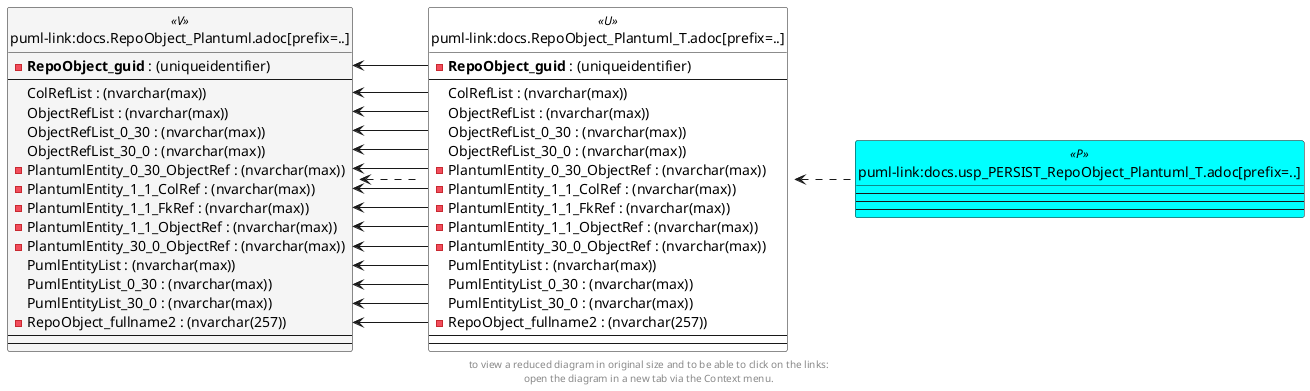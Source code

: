 @startuml
left to right direction
'top to bottom direction
hide circle
'avoide "." issues:
set namespaceSeparator none


skinparam class {
  BackgroundColor White
  BackgroundColor<<FN>> Yellow
  BackgroundColor<<FS>> Yellow
  BackgroundColor<<FT>> LightGray
  BackgroundColor<<IF>> Yellow
  BackgroundColor<<IS>> Yellow
  BackgroundColor<<P>> Aqua
  BackgroundColor<<PC>> Aqua
  BackgroundColor<<SN>> Yellow
  BackgroundColor<<SO>> SlateBlue
  BackgroundColor<<TF>> LightGray
  BackgroundColor<<TR>> Tomato
  BackgroundColor<<U>> White
  BackgroundColor<<V>> WhiteSmoke
  BackgroundColor<<X>> Aqua
}


entity "puml-link:docs.RepoObject_Plantuml.adoc[prefix=..]" as docs.RepoObject_Plantuml << V >> {
  - **RepoObject_guid** : (uniqueidentifier)
  --
  ColRefList : (nvarchar(max))
  ObjectRefList : (nvarchar(max))
  ObjectRefList_0_30 : (nvarchar(max))
  ObjectRefList_30_0 : (nvarchar(max))
  - PlantumlEntity_0_30_ObjectRef : (nvarchar(max))
  - PlantumlEntity_1_1_ColRef : (nvarchar(max))
  - PlantumlEntity_1_1_FkRef : (nvarchar(max))
  - PlantumlEntity_1_1_ObjectRef : (nvarchar(max))
  - PlantumlEntity_30_0_ObjectRef : (nvarchar(max))
  PumlEntityList : (nvarchar(max))
  PumlEntityList_0_30 : (nvarchar(max))
  PumlEntityList_30_0 : (nvarchar(max))
  - RepoObject_fullname2 : (nvarchar(257))
  --
  --
}

entity "puml-link:docs.RepoObject_Plantuml_T.adoc[prefix=..]" as docs.RepoObject_Plantuml_T << U >> {
  - **RepoObject_guid** : (uniqueidentifier)
  --
  ColRefList : (nvarchar(max))
  ObjectRefList : (nvarchar(max))
  ObjectRefList_0_30 : (nvarchar(max))
  ObjectRefList_30_0 : (nvarchar(max))
  - PlantumlEntity_0_30_ObjectRef : (nvarchar(max))
  - PlantumlEntity_1_1_ColRef : (nvarchar(max))
  - PlantumlEntity_1_1_FkRef : (nvarchar(max))
  - PlantumlEntity_1_1_ObjectRef : (nvarchar(max))
  - PlantumlEntity_30_0_ObjectRef : (nvarchar(max))
  PumlEntityList : (nvarchar(max))
  PumlEntityList_0_30 : (nvarchar(max))
  PumlEntityList_30_0 : (nvarchar(max))
  - RepoObject_fullname2 : (nvarchar(257))
  --
  --
}

entity "puml-link:docs.usp_PERSIST_RepoObject_Plantuml_T.adoc[prefix=..]" as docs.usp_PERSIST_RepoObject_Plantuml_T << P >> {
  --
  --
  --
}

docs.RepoObject_Plantuml <.. docs.RepoObject_Plantuml_T
docs.RepoObject_Plantuml_T <.. docs.usp_PERSIST_RepoObject_Plantuml_T
docs.RepoObject_Plantuml::ColRefList <-- docs.RepoObject_Plantuml_T::ColRefList
docs.RepoObject_Plantuml::ObjectRefList <-- docs.RepoObject_Plantuml_T::ObjectRefList
docs.RepoObject_Plantuml::ObjectRefList_0_30 <-- docs.RepoObject_Plantuml_T::ObjectRefList_0_30
docs.RepoObject_Plantuml::ObjectRefList_30_0 <-- docs.RepoObject_Plantuml_T::ObjectRefList_30_0
docs.RepoObject_Plantuml::PlantumlEntity_0_30_ObjectRef <-- docs.RepoObject_Plantuml_T::PlantumlEntity_0_30_ObjectRef
docs.RepoObject_Plantuml::PlantumlEntity_1_1_ColRef <-- docs.RepoObject_Plantuml_T::PlantumlEntity_1_1_ColRef
docs.RepoObject_Plantuml::PlantumlEntity_1_1_FkRef <-- docs.RepoObject_Plantuml_T::PlantumlEntity_1_1_FkRef
docs.RepoObject_Plantuml::PlantumlEntity_1_1_ObjectRef <-- docs.RepoObject_Plantuml_T::PlantumlEntity_1_1_ObjectRef
docs.RepoObject_Plantuml::PlantumlEntity_30_0_ObjectRef <-- docs.RepoObject_Plantuml_T::PlantumlEntity_30_0_ObjectRef
docs.RepoObject_Plantuml::PumlEntityList <-- docs.RepoObject_Plantuml_T::PumlEntityList
docs.RepoObject_Plantuml::PumlEntityList_0_30 <-- docs.RepoObject_Plantuml_T::PumlEntityList_0_30
docs.RepoObject_Plantuml::PumlEntityList_30_0 <-- docs.RepoObject_Plantuml_T::PumlEntityList_30_0
docs.RepoObject_Plantuml::RepoObject_fullname2 <-- docs.RepoObject_Plantuml_T::RepoObject_fullname2
docs.RepoObject_Plantuml::RepoObject_guid <-- docs.RepoObject_Plantuml_T::RepoObject_guid
footer
to view a reduced diagram in original size and to be able to click on the links:
open the diagram in a new tab via the Context menu.
end footer

@enduml

